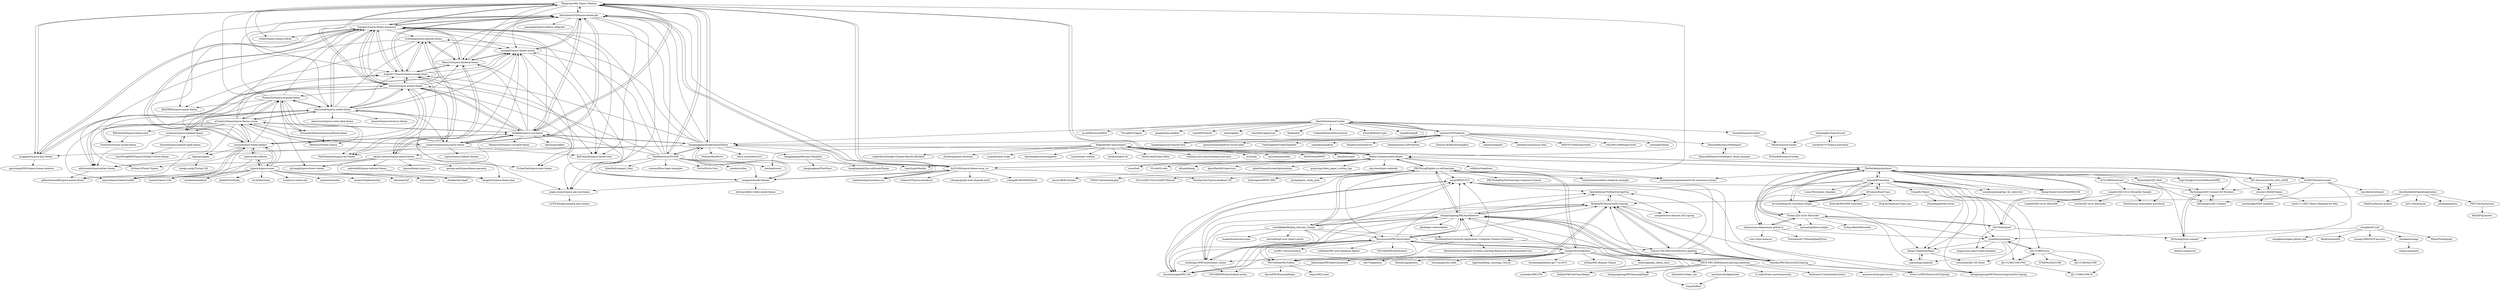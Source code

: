 digraph G {
"Theigrams/My-Typora-Themes" -> "wilde3/typora-theme-redrail"
"Theigrams/My-Typora-Themes" -> "kevinzhao2233/typora-theme-pie"
"Theigrams/My-Typora-Themes" -> "muggledy/typora-dyzj-theme"
"Theigrams/My-Typora-Themes" -> "hliu202/typora-purple-theme"
"Theigrams/My-Typora-Themes" -> "Soanguy/typora-theme-autumnus"
"Theigrams/My-Typora-Themes" -> "blinkfox/typora-vue-theme"
"Theigrams/My-Typora-Themes" -> "noatpad/typora-theme-ursine"
"Theigrams/My-Typora-Themes" -> "liangjingkanji/DrakeTyporaTheme"
"Theigrams/My-Typora-Themes" -> "Keldos-Li/typora-latex-theme"
"Theigrams/My-Typora-Themes" -> "evgo2017/typora-theme-orange-heart"
"Theigrams/My-Typora-Themes" -> "du33169/typora-theme-essay_cn"
"Theigrams/My-Typora-Themes" -> "MadMaxChow/VLOOK"
"Theigrams/My-Typora-Themes" -> "elitistsnob/typora-cobalt-theme"
"Theigrams/My-Typora-Themes" -> "MondayCha/Typora-Academic-Zh"
"Theigrams/My-Typora-Themes" -> "HanryYu/typora-blubook-theme"
"QPromise/EasyTrans" -> "axipo/pdfTranslator"
"QPromise/EasyTrans" -> "do-something-for-fun/thesis-helper"
"QPromise/EasyTrans" -> "RodrickOMG/PDF-translator"
"QPromise/EasyTrans" -> "Ding-Kyoma/EasyTrans-mac"
"PKUNoRun/PKUNoRun" -> "fieryd/PKURunningHelper"
"PKUNoRun/PKUNoRun" -> "Mzhhh/PKUElective2021Spring"
"PKUNoRun/PKUNoRun" -> "tegusi/PKULayer"
"xmcp/HEED-GUI" -> "SpiritedAwayCN/ElectiveCaptCha"
"xmcp/HEED-GUI" -> "zhongxinghong/PKUElectiveCaptcha2021Spring"
"xmcp/HEED-GUI" -> "Totoro-Li/PKUElective2022Spring"
"xmcp/HEED-GUI" -> "zhuozhiyongde/PKU-Art"
"zhongxinghong/PKUAutoElective" -> "Mzhhh/PKUElective2021Spring"
"zhongxinghong/PKUAutoElective" -> "Somoku/PKUElective2022Spring"
"zhongxinghong/PKUAutoElective" -> "Chiyun-CHU/PKUAutoElective_updated"
"zhongxinghong/PKUAutoElective" -> "Bruuuuuuce/PKUAutoSubmit"
"zhongxinghong/PKUAutoElective" -> "PKUNoRun/PKUNoRun"
"zhongxinghong/PKUAutoElective" -> "xmcp/HEED-GUI"
"zhongxinghong/PKUAutoElective" -> "ZhenbangYou/University-Application--Computer-Science-Graduates-"
"zhongxinghong/PKUAutoElective" -> "EECS-PKU-XSB/Shared-learning-materials"
"zhongxinghong/PKUAutoElective" -> "PKUFlyingPig/pku-cs-self-learning"
"zhongxinghong/PKUAutoElective" -> "xiazhongyv/PKUAutoSubmit_online"
"zhongxinghong/PKUAutoElective" -> "startkkkkkk/Beijing_Daxuexi_Simple"
"zhongxinghong/PKUAutoElective" -> "zhuozhiyongde/PKU-Art"
"zhongxinghong/PKUAutoElective" -> "SpiritedAwayCN/ElectiveCaptCha"
"zhongxinghong/PKUAutoElective" -> "Zakelly/PKUGetClassHelper"
"zhongxinghong/PKUAutoElective" -> "pkuhelper-web/webhole"
"Keldos-Li/typora-latex-theme" -> "liangjingkanji/DrakeTyporaTheme"
"Keldos-Li/typora-latex-theme" -> "du33169/typora-theme-essay_cn"
"Keldos-Li/typora-latex-theme" -> "PKUFlyingPig/pku-cs-self-learning"
"Keldos-Li/typora-latex-theme" -> "guanyingc/latex_paper_writing_tips" ["e"=1]
"Keldos-Li/typora-latex-theme" -> "xinychen/latex-cookbook" ["e"=1]
"Keldos-Li/typora-latex-theme" -> "Theigrams/My-Typora-Themes"
"Keldos-Li/typora-latex-theme" -> "lxgw/LxgwWenKai" ["e"=1]
"Keldos-Li/typora-latex-theme" -> "conanhujinming/comments-for-awesome-courses" ["e"=1]
"Keldos-Li/typora-latex-theme" -> "TheNetAdmin/zjuthesis"
"Keldos-Li/typora-latex-theme" -> "ccfddl/ccf-deadlines" ["e"=1]
"Keldos-Li/typora-latex-theme" -> "sivan/heti" ["e"=1]
"Keldos-Li/typora-latex-theme" -> "OI-wiki/OI-wiki" ["e"=1]
"Keldos-Li/typora-latex-theme" -> "kifuan/helang" ["e"=1]
"Keldos-Li/typora-latex-theme" -> "kgco/RateMySupervisor" ["e"=1]
"Keldos-Li/typora-latex-theme" -> "zijie0/HumanSystemOptimization" ["e"=1]
"axipo/pdfTranslator" -> "do-something-for-fun/thesis-helper"
"axipo/pdfTranslator" -> "TheNetAdmin/zjuthesis"
"axipo/pdfTranslator" -> "QPromise/EasyTrans"
"axipo/pdfTranslator" -> "muhualing/thesis-helper"
"axipo/pdfTranslator" -> "Zhequ-Chalaoshi/Pages"
"axipo/pdfTranslator" -> "Tishacy/ZJU-nCov-Hitcarder"
"axipo/pdfTranslator" -> "shameonzju/shameonzju.github.io"
"axipo/pdfTranslator" -> "ZJU-CC98/Forum"
"axipo/pdfTranslator" -> "zjumelon/zjumelon"
"axipo/pdfTranslator" -> "toooooodo/ZJU-SE-Notes" ["e"=1]
"axipo/pdfTranslator" -> "Lucas-Wye/Latex_template"
"axipo/pdfTranslator" -> "Citing/Xi-Theory"
"axipo/pdfTranslator" -> "conanhujinming/tips_for_interview" ["e"=1]
"axipo/pdfTranslator" -> "Zhang-Each/CourseNoteOfZJUSE" ["e"=1]
"axipo/pdfTranslator" -> "QSCTech/zjunet"
"do-something-for-fun/thesis-helper" -> "axipo/pdfTranslator"
"do-something-for-fun/thesis-helper" -> "Zhequ-Chalaoshi/Pages"
"do-something-for-fun/thesis-helper" -> "QPromise/EasyTrans"
"do-something-for-fun/thesis-helper" -> "TheNetAdmin/zjuthesis"
"do-something-for-fun/thesis-helper" -> "Tishacy/ZJU-nCov-Hitcarder"
"MadMaxChow/VLOOK" -> "Soanguy/typora-theme-autumnus"
"MadMaxChow/VLOOK" -> "liangjingkanji/DrakeTyporaTheme"
"MadMaxChow/VLOOK" -> "Theigrams/My-Typora-Themes"
"MadMaxChow/VLOOK" -> "icanleric/other"
"MadMaxChow/VLOOK" -> "blinkfox/typora-vue-theme"
"MadMaxChow/VLOOK" -> "noatpad/typora-theme-ursine"
"MadMaxChow/VLOOK" -> "du33169/typora-theme-essay_cn"
"MadMaxChow/VLOOK" -> "kevinzhao2233/typora-theme-pie"
"MadMaxChow/VLOOK" -> "jinghu-moon/typora-see-yue-theme"
"MadMaxChow/VLOOK" -> "imageslr/mweb-themes"
"MadMaxChow/VLOOK" -> "hliu202/typora-purple-theme"
"MadMaxChow/VLOOK" -> "EdenHell/compact_html"
"MadMaxChow/VLOOK" -> "cumany/Blue-topaz-examples" ["e"=1]
"MadMaxChow/VLOOK" -> "PicGo/PicGo-Core" ["e"=1]
"MadMaxChow/VLOOK" -> "haishanh/yacd" ["e"=1]
"Chiyun-CHU/PKUAutoElective_updated" -> "Mzhhh/PKUElective2021Spring"
"Chiyun-CHU/PKUAutoElective_updated" -> "SpiritedAwayCN/ElectiveCaptCha"
"Chiyun-CHU/PKUAutoElective_updated" -> "xmcp/HEED-GUI"
"Chiyun-CHU/PKUAutoElective_updated" -> "Somoku/PKUElective2022Spring"
"PKUFlyingPig/pku-cs-self-learning" -> "zhongxinghong/PKUAutoElective"
"PKUFlyingPig/pku-cs-self-learning" -> "conanhujinming/comments-for-awesome-courses" ["e"=1]
"PKUFlyingPig/pku-cs-self-learning" -> "PKUFlyingPig/Self-learning-Computer-Science" ["e"=1]
"PKUFlyingPig/pku-cs-self-learning" -> "Keldos-Li/typora-latex-theme"
"PKUFlyingPig/pku-cs-self-learning" -> "CasperVector/pkuthss"
"PKUFlyingPig/pku-cs-self-learning" -> "richardchien/modern-cmake-by-example" ["e"=1]
"PKUFlyingPig/pku-cs-self-learning" -> "startkkkkkk/Beijing_Daxuexi_Simple"
"PKUFlyingPig/pku-cs-self-learning" -> "microsoft/AI-System" ["e"=1]
"PKUFlyingPig/pku-cs-self-learning" -> "CDDSCLab/training-plan" ["e"=1]
"PKUFlyingPig/pku-cs-self-learning" -> "SurviveSJTU/SurviveSJTUManual" ["e"=1]
"PKUFlyingPig/pku-cs-self-learning" -> "huihongxiao/MIT6.S081" ["e"=1]
"PKUFlyingPig/pku-cs-self-learning" -> "Bruuuuuuce/PKUAutoSubmit"
"PKUFlyingPig/pku-cs-self-learning" -> "spring2go/cs_study_plan" ["e"=1]
"PKUFlyingPig/pku-cs-self-learning" -> "xmcp/HEED-GUI"
"PKUFlyingPig/pku-cs-self-learning" -> "zhuozhiyongde/PKU-Art"
"xiazhongyv/PKUAutoSubmit_online" -> "Bruuuuuuce/PKUAutoSubmit"
"xiazhongyv/PKUAutoSubmit_online" -> "xmcp/HEED-GUI"
"xiazhongyv/PKUAutoSubmit_online" -> "Mzhhh/PKUElective2021Spring"
"xiazhongyv/PKUAutoSubmit_online" -> "zhuozhiyongde/PKU-Art"
"xiazhongyv/PKUAutoSubmit_online" -> "YOUSIKI/PKUAutoSubmit-action"
"etigerstudio/typora-misty-theme" -> "aCluelessDanny/typora-theme-ursine"
"etigerstudio/typora-misty-theme" -> "noatpad/typora-theme-ursine"
"etigerstudio/typora-misty-theme" -> "MarMomento/typora-mo-theme"
"etigerstudio/typora-misty-theme" -> "BillChen2k/typora-theme-next"
"etigerstudio/typora-misty-theme" -> "blinkfox/typora-vue-theme"
"etigerstudio/typora-misty-theme" -> "elitistsnob/typora-gitlab-theme"
"etigerstudio/typora-misty-theme" -> "kevinzhao2233/typora-theme-pie"
"etigerstudio/typora-misty-theme" -> "typora/typora-default-themes"
"typora/typora-theme-toolkit" -> "typora/typora-theme-gallery"
"muggledy/typora-dyzj-theme" -> "Soanguy/typora-theme-autumnus"
"muggledy/typora-dyzj-theme" -> "Theigrams/My-Typora-Themes"
"muggledy/typora-dyzj-theme" -> "hliu202/typora-purple-theme"
"muggledy/typora-dyzj-theme" -> "garyzhang2002/typora-theme-rainbow"
"TheNetAdmin/zjuthesis" -> "QSCTech/zjunet"
"TheNetAdmin/zjuthesis" -> "Tishacy/ZJU-nCov-Hitcarder"
"TheNetAdmin/zjuthesis" -> "conanhujinming/tips_for_interview" ["e"=1]
"TheNetAdmin/zjuthesis" -> "axipo/pdfTranslator"
"TheNetAdmin/zjuthesis" -> "Zhang-Each/CourseNoteOfZJUSE" ["e"=1]
"TheNetAdmin/zjuthesis" -> "do-something-for-fun/thesis-helper"
"TheNetAdmin/zjuthesis" -> "Mythologyli/ZJU-Rule"
"TheNetAdmin/zjuthesis" -> "Keldos-Li/typora-latex-theme"
"TheNetAdmin/zjuthesis" -> "YingChengJun/CourseMaterialOfSE" ["e"=1]
"TheNetAdmin/zjuthesis" -> "ZJU-Awesome/write_with_LaTeX"
"TheNetAdmin/zjuthesis" -> "GCS-ZHN/AutoCard"
"TheNetAdmin/zjuthesis" -> "conanhujinming/comments-for-awesome-courses" ["e"=1]
"TheNetAdmin/zjuthesis" -> "shuwei1204/ZJUthesis"
"TheNetAdmin/zjuthesis" -> "Mythologyli/ZJU-Connect-for-Windows"
"TheNetAdmin/zjuthesis" -> "shameonzju/shameonzju.github.io"
"Hagb/docker-easyconnect" -> "lyc8503/EasierConnect"
"Hagb/docker-easyconnect" -> "cobaltdisco/Google-Chinese-Results-Blocklist" ["e"=1]
"Hagb/docker-easyconnect" -> "dushixiang/next-terminal" ["e"=1]
"Hagb/docker-easyconnect" -> "zzzgydi/clash-verge" ["e"=1]
"Hagb/docker-easyconnect" -> "kimmknight/remoteapptool" ["e"=1]
"Hagb/docker-easyconnect" -> "huan/docker-wechat" ["e"=1]
"Hagb/docker-easyconnect" -> "Keldos-Li/typora-latex-theme"
"Hagb/docker-easyconnect" -> "ihciah/shadow-tls" ["e"=1]
"Hagb/docker-easyconnect" -> "MetaCubeX/Clash.Meta" ["e"=1]
"Hagb/docker-easyconnect" -> "haishanh/yacd" ["e"=1]
"Hagb/docker-easyconnect" -> "Icalingua-plus-plus/Icalingua-plus-plus" ["e"=1]
"Hagb/docker-easyconnect" -> "zu1k/nali" ["e"=1]
"Hagb/docker-easyconnect" -> "easychen/pushdeer" ["e"=1]
"Hagb/docker-easyconnect" -> "NewFuture/DDNS" ["e"=1]
"Hagb/docker-easyconnect" -> "shmilee/scripts"
"liangjingkanji/DrakeTyporaTheme" -> "Keldos-Li/typora-latex-theme"
"liangjingkanji/DrakeTyporaTheme" -> "blinkfox/typora-vue-theme"
"liangjingkanji/DrakeTyporaTheme" -> "Theigrams/My-Typora-Themes"
"liangjingkanji/DrakeTyporaTheme" -> "liangjingkanji/Resume-Template"
"liangjingkanji/DrakeTyporaTheme" -> "kevinzhao2233/typora-theme-pie"
"liangjingkanji/DrakeTyporaTheme" -> "Soanguy/typora-theme-autumnus"
"liangjingkanji/DrakeTyporaTheme" -> "muggledy/typora-dyzj-theme"
"liangjingkanji/DrakeTyporaTheme" -> "MadMaxChow/VLOOK"
"liangjingkanji/DrakeTyporaTheme" -> "adrian-fuertes/typora-notion-theme"
"liangjingkanji/DrakeTyporaTheme" -> "imageslr/mweb-themes"
"liangjingkanji/DrakeTyporaTheme" -> "Molunerfinn/PicGo" ["e"=1]
"liangjingkanji/DrakeTyporaTheme" -> "lxgw/LxgwWenKai" ["e"=1]
"liangjingkanji/DrakeTyporaTheme" -> "h16nning/typora-gitbook-theme"
"liangjingkanji/DrakeTyporaTheme" -> "Tatsu-syo/noMeiryoUI" ["e"=1]
"liangjingkanji/DrakeTyporaTheme" -> "evgo2017/typora-theme-orange-heart"
"startkkkkkk/Beijing_Daxuexi_Simple" -> "zhongxinghong/PKUAutoElective"
"startkkkkkk/Beijing_Daxuexi_Simple" -> "xiazhongyv/PKUAutoSubmit_online"
"startkkkkkk/Beijing_Daxuexi_Simple" -> "Bruuuuuuce/PKUAutoSubmit"
"startkkkkkk/Beijing_Daxuexi_Simple" -> "zhuozhiyongde/PKU-Art"
"startkkkkkk/Beijing_Daxuexi_Simple" -> "buaahub/awesome-buaa" ["e"=1]
"startkkkkkk/Beijing_Daxuexi_Simple" -> "PKUFlyingPig/pku-cs-self-learning"
"startkkkkkk/Beijing_Daxuexi_Simple" -> "xmcp/HEED-GUI"
"startkkkkkk/Beijing_Daxuexi_Simple" -> "imtsuki/bupt-ncov-report-action" ["e"=1]
"startkkkkkk/Beijing_Daxuexi_Simple" -> "ZhenbangYou/University-Application--Computer-Science-Graduates-"
"startkkkkkk/Beijing_Daxuexi_Simple" -> "PKUNoRun/PKUNoRun"
"fossabot/typoraCracker" -> "Heriec/typoraCracker"
"zjumelon/zjumelon" -> "ZJU-CC98/CC98-PWA"
"zjumelon/zjumelon" -> "megrxu/zju-report-latex-template"
"zjumelon/zjumelon" -> "ssaichixbg/chalaoshi"
"zjumelon/zjumelon" -> "ZJU-CC98/Forum"
"zjumelon/zjumelon" -> "Zhequ-Chalaoshi/Pages"
"taozhiyu/TyProAction" -> "SnapdragonLee/TyporaCrack"
"taozhiyu/TyProAction" -> "Mas0nShi/typoraCracker"
"taozhiyu/TyProAction" -> "Nasller/LicenseServer" ["e"=1]
"taozhiyu/TyProAction" -> "DiamondHunters/NodeInject"
"taozhiyu/TyProAction" -> "hehahe/typora-TyProAction"
"taozhiyu/TyProAction" -> "Chaoses-Ib/IbEverythingExt" ["e"=1]
"taozhiyu/TyProAction" -> "zufuliu/notepad2" ["e"=1]
"taozhiyu/TyProAction" -> "chenhb23/lanzouyun-disk" ["e"=1]
"taozhiyu/TyProAction" -> "MAT-OUT/tellyouhowdoit" ["e"=1]
"taozhiyu/TyProAction" -> "why20021008/hand-write" ["e"=1]
"taozhiyu/TyProAction" -> "shatyuka/Zhiliao" ["e"=1]
"taozhiyu/TyProAction" -> "spencerwooo/onedrive-vercel-index" ["e"=1]
"taozhiyu/TyProAction" -> "VideoTogether/VideoTogether" ["e"=1]
"taozhiyu/TyProAction" -> "sainnhe/caj2pdf-qt" ["e"=1]
"taozhiyu/TyProAction" -> "liangjingkanji/DrakeTyporaTheme"
"aCluelessDanny/typora-theme-ursine" -> "etigerstudio/typora-misty-theme"
"aCluelessDanny/typora-theme-ursine" -> "blinkfox/typora-vue-theme"
"aCluelessDanny/typora-theme-ursine" -> "elitistsnob/typora-cobalt-theme"
"aCluelessDanny/typora-theme-ursine" -> "FishionYu/typora-blubook-theme"
"aCluelessDanny/typora-theme-ursine" -> "typora/typora-theme-gallery"
"aCluelessDanny/typora-theme-ursine" -> "sweatran/typora-onedark-theme"
"aCluelessDanny/typora-theme-ursine" -> "FishionYu/typora-inside-theme"
"aCluelessDanny/typora-theme-ursine" -> "elitistsnob/typora-gitlab-theme"
"aCluelessDanny/typora-theme-ursine" -> "BillChen2K/typora-theme-next"
"aCluelessDanny/typora-theme-ursine" -> "Soanguy/typora-theme-autumnus"
"aCluelessDanny/typora-theme-ursine" -> "16soundsofsilence/typora-gitbook-theme"
"aCluelessDanny/typora-theme-ursine" -> "HereIsLz/Fluent-Typora"
"aCluelessDanny/typora-theme-ursine" -> "IagoLast/paper"
"aCluelessDanny/typora-theme-ursine" -> "evgo2017/typora-theme-orange-heart"
"aCluelessDanny/typora-theme-ursine" -> "typora/typora-theme-toolkit"
"blinkfox/typora-vue-theme" -> "kevinzhao2233/typora-theme-pie"
"blinkfox/typora-vue-theme" -> "aCluelessDanny/typora-theme-ursine"
"blinkfox/typora-vue-theme" -> "noatpad/typora-theme-ursine"
"blinkfox/typora-vue-theme" -> "Theigrams/My-Typora-Themes"
"blinkfox/typora-vue-theme" -> "liangjingkanji/DrakeTyporaTheme"
"blinkfox/typora-vue-theme" -> "etigerstudio/typora-misty-theme"
"blinkfox/typora-vue-theme" -> "typora/typora-theme-gallery"
"blinkfox/typora-vue-theme" -> "evgo2017/typora-theme-orange-heart"
"blinkfox/typora-vue-theme" -> "hliu202/typora-purple-theme"
"blinkfox/typora-vue-theme" -> "Soanguy/typora-theme-autumnus"
"blinkfox/typora-vue-theme" -> "HanryYu/typora-blubook-theme"
"blinkfox/typora-vue-theme" -> "MamoruDS/typora-vue-dark-theme"
"blinkfox/typora-vue-theme" -> "elitistsnob/typora-cobalt-theme"
"blinkfox/typora-vue-theme" -> "imageslr/mweb-themes"
"blinkfox/typora-vue-theme" -> "leaf-hsiao/catfish"
"kinoute/typora-github-night-theme" -> "sweatran/typora-onedark-theme"
"kinoute/typora-github-night-theme" -> "LeonWong0609/Typora-D42ker-Github-theme"
"SnapdragonLee/TyporaCrack" -> "Mas0nShi/typoraCracker"
"SnapdragonLee/TyporaCrack" -> "taozhiyu/TyProAction"
"Tishacy/ZJU-nCov-Hitcarder" -> "Tishacy/BatchHitcarder"
"Tishacy/ZJU-nCov-Hitcarder" -> "TheNetAdmin/zjuthesis"
"Tishacy/ZJU-nCov-Hitcarder" -> "shameonzju/shameonzju.github.io"
"Tishacy/ZJU-nCov-Hitcarder" -> "muhualing/thesis-helper"
"Tishacy/ZJU-nCov-Hitcarder" -> "zjumelon/zjumelon"
"Tishacy/ZJU-nCov-Hitcarder" -> "QSCTech/zjunet"
"Tishacy/ZJU-nCov-Hitcarder" -> "ssaichixbg/chalaoshi"
"lyc8503/EasierConnect" -> "Hagb/docker-easyconnect"
"lyc8503/EasierConnect" -> "Mythologyli/zju-connect"
"lyc8503/EasierConnect" -> "Mythologyli/ZJU-Connect"
"lyc8503/EasierConnect" -> "Mythologyli/ZJU-Connect-for-Windows"
"lyc8503/EasierConnect" -> "beordle/termtunnel" ["e"=1]
"xelmirage/pku_thesis_docx" -> "rushsaker/PKULTD"
"h16nning/typora-gitbook-theme" -> "adrian-fuertes/typora-notion-theme"
"h16nning/typora-gitbook-theme" -> "li3zhen1/Fluent-Typora"
"h16nning/typora-gitbook-theme" -> "HanryYu/typora-blubook-theme"
"h16nning/typora-gitbook-theme" -> "noatpad/typora-theme-ursine"
"h16nning/typora-gitbook-theme" -> "evgo2017/typora-theme-orange-heart"
"h16nning/typora-gitbook-theme" -> "BEATREE/typora-maize-theme"
"typora/typora-issues" -> "typora/wiki-website"
"typora/typora-issues" -> "typora/typora-theme-gallery"
"typora/typora-issues" -> "typora/typora-theme-toolkit"
"typora/typora-issues" -> "aCluelessDanny/typora-theme-ursine"
"typora/typora-issues" -> "typora/Typora-i18n"
"typora/typora-issues" -> "brrd/Abricotine" ["e"=1]
"typora/typora-issues" -> "ivarptr/yu-writer.site" ["e"=1]
"typora/typora-issues" -> "gsantner/markor" ["e"=1]
"typora/typora-issues" -> "wereturtle/ghostwriter" ["e"=1]
"typora/typora-issues" -> "blinkfox/typora-vue-theme"
"typora/typora-issues" -> "rime/squirrel" ["e"=1]
"typora/typora-issues" -> "zotero/zotero" ["e"=1]
"typora/typora-issues" -> "rhiokim/haroopad" ["e"=1]
"typora/typora-issues" -> "marktext/marktext" ["e"=1]
"typora/typora-issues" -> "pbek/QOwnNotes" ["e"=1]
"BillChen2K/typora-theme-next" -> "FishionYu/typora-inside-theme"
"du33169/typora-theme-essay_cn" -> "yfzhao20/Typora-markdown"
"du33169/typora-theme-essay_cn" -> "Keldos-Li/typora-latex-theme"
"du33169/typora-theme-essay_cn" -> "imageslr/mweb-themes"
"du33169/typora-theme-essay_cn" -> "Lihaogx/graph-note-of-greek-myth" ["e"=1]
"du33169/typora-theme-essay_cn" -> "MondayCha/Typora-Academic-Zh"
"du33169/typora-theme-essay_cn" -> "Theigrams/My-Typora-Themes"
"du33169/typora-theme-essay_cn" -> "yihong0618/GitHubPoster" ["e"=1]
"du33169/typora-theme-essay_cn" -> "kevinzhao2233/typora-theme-pie"
"du33169/typora-theme-essay_cn" -> "sheilaCat/typora-theme-css"
"PKUCSS/NachosLab" -> "BACKPGJ/nachos"
"daviddwlee84/OperatingSystem" -> "MakiSzz/Nachos-project"
"daviddwlee84/OperatingSystem" -> "PKUCSS/NachosLab"
"daviddwlee84/OperatingSystem" -> "hyl11/NachosLab"
"daviddwlee84/OperatingSystem" -> "joeshang/nachos"
"daviddwlee84/OperatingSystem" -> "Mzhhh/PKUElective2021Spring"
"Soanguy/typora-theme-autumnus" -> "kevinzhao2233/typora-theme-pie"
"Soanguy/typora-theme-autumnus" -> "HanryYu/typora-blubook-theme"
"Soanguy/typora-theme-autumnus" -> "muggledy/typora-dyzj-theme"
"Soanguy/typora-theme-autumnus" -> "evgo2017/typora-theme-orange-heart"
"Soanguy/typora-theme-autumnus" -> "hliu202/typora-purple-theme"
"Soanguy/typora-theme-autumnus" -> "noatpad/typora-theme-ursine"
"Soanguy/typora-theme-autumnus" -> "jinghu-moon/typora-see-yue-theme"
"Soanguy/typora-theme-autumnus" -> "Theigrams/My-Typora-Themes"
"Soanguy/typora-theme-autumnus" -> "h16nning/typora-gitbook-theme"
"Soanguy/typora-theme-autumnus" -> "elitistsnob/typora-cobalt-theme"
"Soanguy/typora-theme-autumnus" -> "typora/typora-theme-gallery"
"Soanguy/typora-theme-autumnus" -> "adrian-fuertes/typora-notion-theme"
"Soanguy/typora-theme-autumnus" -> "BEATREE/typora-maize-theme"
"Soanguy/typora-theme-autumnus" -> "BillChen2k/typora-theme-next"
"Soanguy/typora-theme-autumnus" -> "wilde3/typora-theme-redrail"
"noatpad/typora-theme-ursine" -> "Y1chenYao/typora-mint-theme"
"noatpad/typora-theme-ursine" -> "HanryYu/typora-blubook-theme"
"noatpad/typora-theme-ursine" -> "BillChen2k/typora-theme-next"
"noatpad/typora-theme-ursine" -> "imageslr/typora-theme-bear"
"noatpad/typora-theme-ursine" -> "kevinzhao2233/typora-theme-pie"
"Mas0nShi/typoraCracker" -> "SnapdragonLee/TyporaCrack"
"Mas0nShi/typoraCracker" -> "taozhiyu/TyProAction"
"Mas0nShi/typoraCracker" -> "ja-netfilter/ja-netfilter" ["e"=1]
"Mas0nShi/typoraCracker" -> "Keldos-Li/typora-latex-theme"
"Mas0nShi/typoraCracker" -> "liangjingkanji/DrakeTyporaTheme"
"Mas0nShi/typoraCracker" -> "fossabot/typoraCracker"
"Mas0nShi/typoraCracker" -> "Twi1ight/CSAgent" ["e"=1]
"Mas0nShi/typoraCracker" -> "pengzhile/ja-netfilter" ["e"=1]
"Mas0nShi/typoraCracker" -> "Leon406/ToolsFx" ["e"=1]
"Mas0nShi/typoraCracker" -> "xiecat/goblin" ["e"=1]
"Mas0nShi/typoraCracker" -> "whwlsfb/Log4j2Scan" ["e"=1]
"Mas0nShi/typoraCracker" -> "Xhofe/alist" ["e"=1]
"Mas0nShi/typoraCracker" -> "UnblockNeteaseMusic/server" ["e"=1]
"Mas0nShi/typoraCracker" -> "whwlsfb/BurpCrypto" ["e"=1]
"Mas0nShi/typoraCracker" -> "caj2pdf/caj2pdf" ["e"=1]
"Heriec/typoraCracker" -> "WittonBell/typoraCracker"
"markyin0707/typora-activation" -> "shuhongfan/TyporaCrack"
"shuhongfan/TyporaCrack" -> "Heriec/typoraCracker"
"shuhongfan/TyporaCrack" -> "markyin0707/typora-activation"
"shameonzju/shameonzju.github.io" -> "zjumelon/zjumelon"
"shameonzju/shameonzju.github.io" -> "Tishacy/ZJU-nCov-Hitcarder"
"shameonzju/shameonzju.github.io" -> "Freshman427/DinningHallZJUers"
"shameonzju/shameonzju.github.io" -> "conv1d/zju-memory"
"hliu202/typora-purple-theme" -> "Soanguy/typora-theme-autumnus"
"hliu202/typora-purple-theme" -> "noatpad/typora-theme-ursine"
"hliu202/typora-purple-theme" -> "evgo2017/typora-theme-orange-heart"
"hliu202/typora-purple-theme" -> "Theigrams/My-Typora-Themes"
"hliu202/typora-purple-theme" -> "muggledy/typora-dyzj-theme"
"hliu202/typora-purple-theme" -> "kevinzhao2233/typora-theme-pie"
"hliu202/typora-purple-theme" -> "elitistsnob/typora-cobalt-theme"
"hliu202/typora-purple-theme" -> "blinkfox/typora-vue-theme"
"hliu202/typora-purple-theme" -> "FishionYu/typora-inside-theme"
"hliu202/typora-purple-theme" -> "MarMomento/typora-mo-theme"
"hliu202/typora-purple-theme" -> "Y1chenYao/typora-mint-theme"
"hliu202/typora-purple-theme" -> "etigerstudio/typora-misty-theme"
"hliu202/typora-purple-theme" -> "jinghu-moon/typora-see-yue-theme"
"hliu202/typora-purple-theme" -> "FishionYu/typora-blubook-theme"
"andredelft/typora-tailwind-theme" -> "imageslr/typora-theme-bear"
"QSCTech/zjunet" -> "TheNetAdmin/zjuthesis"
"QSCTech/zjunet" -> "Mythologyli/zju-connect"
"QSCTech/zjunet" -> "Tishacy/ZJU-nCov-Hitcarder"
"QSCTech/zjunet" -> "megrxu/zju-report-latex-template"
"GCS-ZHN/AutoCard" -> "Dimlitter/zju-dailyhealth-autocheck"
"GCS-ZHN/AutoCard" -> "Mythologyli/ZJU-Connect"
"GCS-ZHN/AutoCard" -> "Long0x0/ZJU-nCov-Hitcarder-Sample"
"GCS-ZHN/AutoCard" -> "Mythologyli/ZJU-Connect-for-Windows"
"DiamondHunters/NodeInject_Hook_example" -> "DiamondHunters/NodeInject"
"FishionYu/typora-blubook-theme" -> "16soundsofsilence/typora-gitbook-theme"
"FishionYu/typora-blubook-theme" -> "elitistsnob/typora-cobalt-theme"
"FishionYu/typora-blubook-theme" -> "kevinzhao2233/typora-theme-pie"
"FishionYu/typora-blubook-theme" -> "aCluelessDanny/typora-theme-ursine"
"FishionYu/typora-blubook-theme" -> "sweatran/typora-onedark-theme"
"FishionYu/typora-blubook-theme" -> "Soanguy/typora-theme-autumnus"
"FishionYu/typora-blubook-theme" -> "MarMomento/typora-mo-theme"
"FishionYu/typora-blubook-theme" -> "HereIsLz/Fluent-Typora"
"FishionYu/typora-blubook-theme" -> "BEATREE/typora-maize-theme"
"FishionYu/typora-blubook-theme" -> "sylviaxgj/typora-forest-theme"
"FishionYu/typora-blubook-theme" -> "elitistsnob/typora-gitlab-theme"
"Mythologyli/zju-connect" -> "Mythologyli/ZJU-Connect-for-Windows"
"Mythologyli/zju-connect" -> "determ1ne/grsical"
"typora/wiki-website" -> "typora/typora-theme-gallery"
"typora/wiki-website" -> "typora/typora-issues"
"typora/wiki-website" -> "typora/Typora-i18n"
"wengkai/ACLLib" -> "misakamm/xege"
"wengkai/ACLLib" -> "MisterFishing/cpp"
"wengkai/ACLLib" -> "wengkai/wengkai.github.com"
"wengkai/ACLLib" -> "HackLinux/acllib"
"wengkai/ACLLib" -> "huangz1990/SICP-answers" ["e"=1]
"wengkai/ACLLib" -> "zjumelon/zjumelon"
"Mythologyli/ZJU-Connect-for-Windows" -> "Mythologyli/ZJU-Connect"
"Mythologyli/ZJU-Connect-for-Windows" -> "Mythologyli/zju-connect"
"liangjingkanji/Resume-Template" -> "liangjingkanji/DarculaXcodeTheme"
"liangjingkanji/Resume-Template" -> "liangjingkanji/PlexMono"
"Zhequ-Chalaoshi/Pages" -> "ssaichixbg/chalaoshi"
"Zhequ-Chalaoshi/Pages" -> "toooooodo/ZJU-SE-Notes" ["e"=1]
"elitistsnob/typora-cobalt-theme" -> "sweatran/typora-onedark-theme"
"elitistsnob/typora-cobalt-theme" -> "elitistsnob/typora-gitlab-theme"
"elitistsnob/typora-cobalt-theme" -> "FishionYu/typora-blubook-theme"
"elitistsnob/typora-cobalt-theme" -> "Soanguy/typora-theme-autumnus"
"elitistsnob/typora-cobalt-theme" -> "noatpad/typora-theme-ursine"
"elitistsnob/typora-cobalt-theme" -> "evgo2017/typora-theme-orange-heart"
"elitistsnob/typora-cobalt-theme" -> "aCluelessDanny/typora-theme-ursine"
"elitistsnob/typora-cobalt-theme" -> "adesurirey/typora-notes-dark-theme"
"elitistsnob/typora-cobalt-theme" -> "etigerstudio/typora-misty-theme"
"elitistsnob/typora-cobalt-theme" -> "kevinzhao2233/typora-theme-pie"
"elitistsnob/typora-cobalt-theme" -> "HanryYu/typora-blubook-theme"
"elitistsnob/typora-cobalt-theme" -> "kinoute/typora-hivacruz-theme"
"elitistsnob/typora-cobalt-theme" -> "hliu202/typora-purple-theme"
"elitistsnob/typora-cobalt-theme" -> "MarMomento/typora-mo-theme"
"elitistsnob/typora-cobalt-theme" -> "h16nning/typora-gitbook-theme"
"HanryYu/typora-blubook-theme" -> "noatpad/typora-theme-ursine"
"HanryYu/typora-blubook-theme" -> "Soanguy/typora-theme-autumnus"
"HanryYu/typora-blubook-theme" -> "h16nning/typora-gitbook-theme"
"HanryYu/typora-blubook-theme" -> "evgo2017/typora-theme-orange-heart"
"HanryYu/typora-blubook-theme" -> "BillChen2k/typora-theme-next"
"HanryYu/typora-blubook-theme" -> "kevinzhao2233/typora-theme-pie"
"HanryYu/typora-blubook-theme" -> "adrian-fuertes/typora-notion-theme"
"evgo2017/typora-theme-orange-heart" -> "kevinzhao2233/typora-theme-pie"
"evgo2017/typora-theme-orange-heart" -> "HanryYu/typora-blubook-theme"
"evgo2017/typora-theme-orange-heart" -> "h16nning/typora-gitbook-theme"
"evgo2017/typora-theme-orange-heart" -> "Soanguy/typora-theme-autumnus"
"evgo2017/typora-theme-orange-heart" -> "hliu202/typora-purple-theme"
"evgo2017/typora-theme-orange-heart" -> "noatpad/typora-theme-ursine"
"jinghu-moon/typora-see-yue-theme" -> "LSTM-Kirigaya/typora-haru-theme"
"DiamondHunters/NodeInject" -> "DiamondHunters/NodeInject_Hook_example"
"16soundsofsilence/typora-gitbook-theme" -> "FishionYu/typora-blubook-theme"
"16soundsofsilence/typora-gitbook-theme" -> "HereIsLz/Fluent-Typora"
"IagoLast/paper" -> "wangjs-jacky/Turing-CSS"
"IagoLast/paper" -> "elitistsnob/typora-gitlab-theme"
"typora/typora-theme-gallery" -> "typora/wiki-website"
"typora/typora-theme-gallery" -> "typora/typora-theme-toolkit"
"typora/typora-theme-gallery" -> "blinkfox/typora-vue-theme"
"typora/typora-theme-gallery" -> "Soanguy/typora-theme-autumnus"
"typora/typora-theme-gallery" -> "aCluelessDanny/typora-theme-ursine"
"typora/typora-theme-gallery" -> "typora/Typora-i18n"
"typora/typora-theme-gallery" -> "IagoLast/paper"
"typora/typora-theme-gallery" -> "typora/typora-issues"
"typora/typora-theme-gallery" -> "FishionYu/typora-blubook-theme"
"typora/typora-theme-gallery" -> "hliu202/typora-purple-theme"
"typora/typora-theme-gallery" -> "kevinzhao2233/typora-theme-pie"
"typora/typora-theme-gallery" -> "noatpad/typora-theme-ursine"
"typora/typora-theme-gallery" -> "evgo2017/typora-theme-orange-heart"
"EECS-PKU-XSB/Shared-learning-materials" -> "martinwu42/project-hover"
"EECS-PKU-XSB/Shared-learning-materials" -> "zhongxinghong/PKUAutoElective"
"EECS-PKU-XSB/Shared-learning-materials" -> "zhongxinghong/PKURunningHelper"
"EECS-PKU-XSB/Shared-learning-materials" -> "xmcp/AsHole"
"EECS-PKU-XSB/Shared-learning-materials" -> "Zakelly/PKUGetClassHelper"
"EECS-PKU-XSB/Shared-learning-materials" -> "EdwinHu233/kao_yan" ["e"=1]
"EECS-PKU-XSB/Shared-learning-materials" -> "martinwu42/dlpkuhole2"
"EECS-PKU-XSB/Shared-learning-materials" -> "LC-John/Notes-and-homeworks"
"EECS-PKU-XSB/Shared-learning-materials" -> "NotformeCC/mathininformatics"
"EECS-PKU-XSB/Shared-learning-materials" -> "Mzhhh/PKUElective2021Spring"
"sheilaCat/typora-theme-css" -> "kevinzhao2233/typora-theme-pie"
"CasperVector/pkuthss" -> "iofu728/pkuthss"
"CasperVector/pkuthss" -> "Thesharing/pkuthss"
"CasperVector/pkuthss" -> "zhongxinghong/PKUAutoElective"
"CasperVector/pkuthss" -> "Bruuuuuuce/PKUAutoSubmit"
"CasperVector/pkuthss" -> "xelmirage/pku_thesis_docx"
"CasperVector/pkuthss" -> "huxuan/pkuthss-slide"
"CasperVector/pkuthss" -> "ligechina/Deep_Learning_Course"
"CasperVector/pkuthss" -> "xiazhongyv/PKUAutoSubmit_online"
"CasperVector/pkuthss" -> "PKUFlyingPig/pku-cs-self-learning"
"CasperVector/pkuthss" -> "PKUNoRun/PKUNoRun"
"CasperVector/pkuthss" -> "AllanChain/PKUHoleCommunity"
"CasperVector/pkuthss" -> "hushidong/biblatex-gb7714-2015" ["e"=1]
"CasperVector/pkuthss" -> "inFaaa/PKU-Beamer-Theme"
"CasperVector/pkuthss" -> "rushsaker/PKULTD"
"CasperVector/pkuthss" -> "EECS-PKU-XSB/Shared-learning-materials"
"kevinzhao2233/typora-theme-pie" -> "sheilaCat/typora-theme-css"
"kevinzhao2233/typora-theme-pie" -> "Soanguy/typora-theme-autumnus"
"kevinzhao2233/typora-theme-pie" -> "noatpad/typora-theme-ursine"
"kevinzhao2233/typora-theme-pie" -> "evgo2017/typora-theme-orange-heart"
"kevinzhao2233/typora-theme-pie" -> "blinkfox/typora-vue-theme"
"kevinzhao2233/typora-theme-pie" -> "Theigrams/My-Typora-Themes"
"kevinzhao2233/typora-theme-pie" -> "BillChen2k/typora-theme-next"
"kevinzhao2233/typora-theme-pie" -> "HanryYu/typora-blubook-theme"
"kevinzhao2233/typora-theme-pie" -> "pomopopo/typora-theme-softgreen"
"kevinzhao2233/typora-theme-pie" -> "etigerstudio/typora-misty-theme"
"kevinzhao2233/typora-theme-pie" -> "jinghu-moon/typora-see-yue-theme"
"ZJU-CC98/Forum" -> "ZJU-CC98/CC98-PWA"
"ZJU-CC98/Forum" -> "ZJU-CC98/CC98-V4"
"ZJU-CC98/Forum" -> "ZJU-CC98/MyCC98"
"ZJU-CC98/Forum" -> "zjumelon/zjumelon"
"ZJU-CC98/Forum" -> "6769/MyNewCC98"
"Citing/Xi-Theory" -> "Zhequ-Chalaoshi/Pages"
"Citing/Xi-Theory" -> "ZhuliuAiagle/MyCourse"
"Mzhhh/PKUElective2021Spring" -> "SpiritedAwayCN/ElectiveCaptCha"
"Mzhhh/PKUElective2021Spring" -> "Chiyun-CHU/PKUAutoElective_updated"
"Mzhhh/PKUElective2021Spring" -> "zhongxinghong/PKUElectiveCaptcha2021Spring"
"Mzhhh/PKUElective2021Spring" -> "zhuozhiyongde/PKU-Art"
"Mzhhh/PKUElective2021Spring" -> "Somoku/PKUElective2022Spring"
"Mzhhh/PKUElective2021Spring" -> "xmcp/elective-dataset-2021spring"
"Mzhhh/PKUElective2021Spring" -> "zhongxinghong/PKUAutoElective"
"Mzhhh/PKUElective2021Spring" -> "PKUNoRun/PKUNoRun"
"Somoku/PKUElective2022Spring" -> "xmcp/HEED-GUI"
"Somoku/PKUElective2022Spring" -> "Mzhhh/PKUElective2021Spring"
"Somoku/PKUElective2022Spring" -> "Totoro-Li/PKUElective2022Spring"
"Somoku/PKUElective2022Spring" -> "zhongxinghong/PKUElectiveCaptcha2021Spring"
"Somoku/PKUElective2022Spring" -> "Chiyun-CHU/PKUAutoElective_updated"
"Somoku/PKUElective2022Spring" -> "zhongxinghong/PKUAutoElective"
"adrian-fuertes/typora-notion-theme" -> "h16nning/typora-gitbook-theme"
"adrian-fuertes/typora-notion-theme" -> "andredelft/typora-tailwind-theme"
"adrian-fuertes/typora-notion-theme" -> "george-paul/typoratheme-paradox"
"adrian-fuertes/typora-notion-theme" -> "li3zhen1/Fluent-Typora"
"adrian-fuertes/typora-notion-theme" -> "imageslr/typora-theme-bear"
"adrian-fuertes/typora-notion-theme" -> "Y1chenYao/typora-mint-theme"
"adrian-fuertes/typora-notion-theme" -> "gilbertohasnofb/typora-panda-theme"
"adrian-fuertes/typora-notion-theme" -> "typora/theme.typora.io"
"adrian-fuertes/typora-notion-theme" -> "HanryYu/typora-blubook-theme"
"adrian-fuertes/typora-notion-theme" -> "sylviaxgj/typora-forest-theme"
"sweatran/typora-onedark-theme" -> "elitistsnob/typora-cobalt-theme"
"sweatran/typora-onedark-theme" -> "gilbertohasnofb/typora-panda-theme"
"sweatran/typora-onedark-theme" -> "kinoute/typora-github-night-theme"
"sweatran/typora-onedark-theme" -> "elitistsnob/typora-gitlab-theme"
"Long0x0/ZJU-nCov-Hitcarder-Sample" -> "Long0x0/ZJU-nCov-Hitcarder"
"Long0x0/ZJU-nCov-Hitcarder-Sample" -> "lzcstar/ZJU-nCov-Hitcarder"
"Long0x0/ZJU-nCov-Hitcarder-Sample" -> "Dimlitter/zju-dailyhealth-autocheck"
"WittonBell/typoraCracker" -> "Heriec/typoraCracker"
"Mythologyli/ZJU-Rule" -> "Mythologyli/zju-connect"
"Mythologyli/ZJU-Rule" -> "Mythologyli/ZJU-Connect-for-Windows"
"elitistsnob/typora-gitlab-theme" -> "gilbertohasnofb/typora-panda-theme"
"imageslr/mweb-themes" -> "du33169/typora-theme-essay_cn"
"imageslr/mweb-themes" -> "jinghu-moon/typora-see-yue-theme"
"imageslr/mweb-themes" -> "Soanguy/typora-theme-autumnus"
"imageslr/mweb-themes" -> "evgo2017/typora-theme-orange-heart"
"imageslr/mweb-themes" -> "Astrian/reflect-white-mweb-theme"
"imageslr/mweb-themes" -> "liangjingkanji/DrakeTyporaTheme"
"misakamm/xege" -> "island-org/island"
"ZJU-Awesome/write_with_LaTeX" -> "shuwei1204/ZJUthesis"
"AllanChain/PKUHoleCommunity" -> "zhuozhiyongde/PKU-Art"
"Bruuuuuuce/PKUAutoSubmit" -> "Mzhhh/PKUElective2021Spring"
"Bruuuuuuce/PKUAutoSubmit" -> "PKUNoRun/PKUNoRun"
"Bruuuuuuce/PKUAutoSubmit" -> "xiazhongyv/PKUAutoSubmit_online"
"Bruuuuuuce/PKUAutoSubmit" -> "zhongxinghong/PKUAutoElective"
"Bruuuuuuce/PKUAutoSubmit" -> "Chiyun-CHU/PKUAutoElective_updated"
"Bruuuuuuce/PKUAutoSubmit" -> "YOUSIKI/PKUAutoSubmit"
"Bruuuuuuce/PKUAutoSubmit" -> "YOUSIKI/PKUAutoSubmit-action"
"Bruuuuuuce/PKUAutoSubmit" -> "SpiritedAwayCN/ElectiveCaptCha"
"Bruuuuuuce/PKUAutoSubmit" -> "yzs981130/autoSubmit"
"Bruuuuuuce/PKUAutoSubmit" -> "zhuozhiyongde/PKU-Art"
"Bruuuuuuce/PKUAutoSubmit" -> "Zakelly/PKUGetClassHelper"
"Bruuuuuuce/PKUAutoSubmit" -> "Littlebus/PKU-auto-epidemic-fighter"
"Bruuuuuuce/PKUAutoSubmit" -> "CasperVector/pkuthss"
"ZJU-CC98/CC98-PWA" -> "ZJU-CC98/CC98-V4"
"ZJU-CC98/CC98-PWA" -> "ZJU-CC98/Forum"
"zhuozhiyongde/PKU-Art" -> "xmcp/HEED-GUI"
"ssaichixbg/chalaoshi" -> "Zhequ-Chalaoshi/Pages"
"shuwei1204/ZJUthesis" -> "ZJU-Awesome/write_with_LaTeX"
"shuwei1204/ZJUthesis" -> "denil1111/ZJU-Thesis-Template-for-Mac"
"shuwei1204/ZJUthesis" -> "xueshengke/ISEE-template"
"Mythologyli/ZJU-Connect" -> "Mythologyli/ZJU-Connect-for-Windows"
"ZhenbangYou/University-Application--Computer-Science-Graduates-" -> "xmcp/HEED-GUI"
"ZhenbangYou/University-Application--Computer-Science-Graduates-" -> "ZhenbangYou/Computer-Systems-Learning-Resources-A-Recommended-List"
"ZhenbangYou/University-Application--Computer-Science-Graduates-" -> "Somoku/PKUElective2022Spring"
"ZhenbangYou/University-Application--Computer-Science-Graduates-" -> "zhuozhiyongde/PKU-Art"
"ZhenbangYou/University-Application--Computer-Science-Graduates-" -> "zhongxinghong/PKUAutoElective"
"martinwu42/dlpkuhole2" -> "xmcp/AsHole"
"SpiritedAwayCN/ElectiveCaptCha" -> "xmcp/elective-dataset-2021spring"
"SpiritedAwayCN/ElectiveCaptCha" -> "Mzhhh/PKUElective2021Spring"
"Theigrams/My-Typora-Themes" ["l"="-33.376,-17.583"]
"wilde3/typora-theme-redrail" ["l"="-33.324,-17.578"]
"kevinzhao2233/typora-theme-pie" ["l"="-33.356,-17.605"]
"muggledy/typora-dyzj-theme" ["l"="-33.399,-17.601"]
"hliu202/typora-purple-theme" ["l"="-33.371,-17.633"]
"Soanguy/typora-theme-autumnus" ["l"="-33.361,-17.62"]
"blinkfox/typora-vue-theme" ["l"="-33.388,-17.625"]
"noatpad/typora-theme-ursine" ["l"="-33.349,-17.631"]
"liangjingkanji/DrakeTyporaTheme" ["l"="-33.401,-17.568"]
"Keldos-Li/typora-latex-theme" ["l"="-33.393,-17.466"]
"evgo2017/typora-theme-orange-heart" ["l"="-33.372,-17.612"]
"du33169/typora-theme-essay_cn" ["l"="-33.368,-17.532"]
"MadMaxChow/VLOOK" ["l"="-33.349,-17.578"]
"elitistsnob/typora-cobalt-theme" ["l"="-33.369,-17.651"]
"MondayCha/Typora-Academic-Zh" ["l"="-33.395,-17.533"]
"HanryYu/typora-blubook-theme" ["l"="-33.342,-17.617"]
"QPromise/EasyTrans" ["l"="-33.274,-17.252"]
"axipo/pdfTranslator" ["l"="-33.243,-17.278"]
"do-something-for-fun/thesis-helper" ["l"="-33.27,-17.287"]
"RodrickOMG/PDF-translator" ["l"="-33.296,-17.232"]
"Ding-Kyoma/EasyTrans-mac" ["l"="-33.278,-17.222"]
"PKUNoRun/PKUNoRun" ["l"="-33.593,-17.312"]
"fieryd/PKURunningHelper" ["l"="-33.631,-17.309"]
"Mzhhh/PKUElective2021Spring" ["l"="-33.587,-17.329"]
"tegusi/PKULayer" ["l"="-33.627,-17.288"]
"xmcp/HEED-GUI" ["l"="-33.577,-17.34"]
"SpiritedAwayCN/ElectiveCaptCha" ["l"="-33.585,-17.351"]
"zhongxinghong/PKUElectiveCaptcha2021Spring" ["l"="-33.61,-17.344"]
"Totoro-Li/PKUElective2022Spring" ["l"="-33.619,-17.335"]
"zhuozhiyongde/PKU-Art" ["l"="-33.567,-17.33"]
"zhongxinghong/PKUAutoElective" ["l"="-33.554,-17.32"]
"Somoku/PKUElective2022Spring" ["l"="-33.599,-17.326"]
"Chiyun-CHU/PKUAutoElective_updated" ["l"="-33.594,-17.342"]
"Bruuuuuuce/PKUAutoSubmit" ["l"="-33.561,-17.34"]
"ZhenbangYou/University-Application--Computer-Science-Graduates-" ["l"="-33.578,-17.315"]
"EECS-PKU-XSB/Shared-learning-materials" ["l"="-33.532,-17.277"]
"PKUFlyingPig/pku-cs-self-learning" ["l"="-33.514,-17.358"]
"xiazhongyv/PKUAutoSubmit_online" ["l"="-33.567,-17.353"]
"startkkkkkk/Beijing_Daxuexi_Simple" ["l"="-33.542,-17.34"]
"Zakelly/PKUGetClassHelper" ["l"="-33.535,-17.306"]
"pkuhelper-web/webhole" ["l"="-33.511,-17.312"]
"guanyingc/latex_paper_writing_tips" ["l"="27.514,30.044"]
"xinychen/latex-cookbook" ["l"="27.487,29.998"]
"lxgw/LxgwWenKai" ["l"="-27.301,-17.658"]
"conanhujinming/comments-for-awesome-courses" ["l"="6.745,17.102"]
"TheNetAdmin/zjuthesis" ["l"="-33.278,-17.34"]
"ccfddl/ccf-deadlines" ["l"="27.513,30.087"]
"sivan/heti" ["l"="-27.219,-17.847"]
"OI-wiki/OI-wiki" ["l"="6.618,17.103"]
"kifuan/helang" ["l"="-32.638,-15.265"]
"kgco/RateMySupervisor" ["l"="22.089,31.267"]
"zijie0/HumanSystemOptimization" ["l"="6.487,17.139"]
"muhualing/thesis-helper" ["l"="-33.219,-17.287"]
"Zhequ-Chalaoshi/Pages" ["l"="-33.237,-17.257"]
"Tishacy/ZJU-nCov-Hitcarder" ["l"="-33.242,-17.302"]
"shameonzju/shameonzju.github.io" ["l"="-33.215,-17.306"]
"ZJU-CC98/Forum" ["l"="-33.202,-17.229"]
"zjumelon/zjumelon" ["l"="-33.205,-17.255"]
"toooooodo/ZJU-SE-Notes" ["l"="1.01,18.728"]
"Lucas-Wye/Latex_template" ["l"="-33.199,-17.273"]
"Citing/Xi-Theory" ["l"="-33.226,-17.242"]
"conanhujinming/tips_for_interview" ["l"="6.72,17.158"]
"Zhang-Each/CourseNoteOfZJUSE" ["l"="0.995,18.696"]
"QSCTech/zjunet" ["l"="-33.239,-17.325"]
"icanleric/other" ["l"="-33.312,-17.542"]
"jinghu-moon/typora-see-yue-theme" ["l"="-33.329,-17.593"]
"imageslr/mweb-themes" ["l"="-33.368,-17.561"]
"EdenHell/compact_html" ["l"="-33.305,-17.559"]
"cumany/Blue-topaz-examples" ["l"="-32.187,-16.436"]
"PicGo/PicGo-Core" ["l"="-34.411,-13.105"]
"haishanh/yacd" ["l"="-31.115,-17.153"]
"PKUFlyingPig/Self-learning-Computer-Science" ["l"="6.753,17.036"]
"CasperVector/pkuthss" ["l"="-33.565,-17.293"]
"richardchien/modern-cmake-by-example" ["l"="-11.058,5.27"]
"microsoft/AI-System" ["l"="27.805,35.556"]
"CDDSCLab/training-plan" ["l"="-11.122,5.219"]
"SurviveSJTU/SurviveSJTUManual" ["l"="1.95,16.927"]
"huihongxiao/MIT6.S081" ["l"="-13.621,19.77"]
"spring2go/cs_study_plan" ["l"="6.791,17.156"]
"YOUSIKI/PKUAutoSubmit-action" ["l"="-33.561,-17.37"]
"etigerstudio/typora-misty-theme" ["l"="-33.349,-17.652"]
"aCluelessDanny/typora-theme-ursine" ["l"="-33.375,-17.677"]
"MarMomento/typora-mo-theme" ["l"="-33.36,-17.667"]
"BillChen2k/typora-theme-next" ["l"="-33.332,-17.631"]
"elitistsnob/typora-gitlab-theme" ["l"="-33.352,-17.691"]
"typora/typora-default-themes" ["l"="-33.294,-17.7"]
"typora/typora-theme-toolkit" ["l"="-33.397,-17.71"]
"typora/typora-theme-gallery" ["l"="-33.397,-17.67"]
"garyzhang2002/typora-theme-rainbow" ["l"="-33.436,-17.601"]
"Mythologyli/ZJU-Rule" ["l"="-33.266,-17.369"]
"YingChengJun/CourseMaterialOfSE" ["l"="1.012,18.7"]
"ZJU-Awesome/write_with_LaTeX" ["l"="-33.317,-17.329"]
"GCS-ZHN/AutoCard" ["l"="-33.214,-17.381"]
"shuwei1204/ZJUthesis" ["l"="-33.324,-17.309"]
"Mythologyli/ZJU-Connect-for-Windows" ["l"="-33.249,-17.383"]
"Hagb/docker-easyconnect" ["l"="-33.317,-17.425"]
"lyc8503/EasierConnect" ["l"="-33.27,-17.408"]
"cobaltdisco/Google-Chinese-Results-Blocklist" ["l"="-27.365,-17.751"]
"dushixiang/next-terminal" ["l"="-34.403,-13.639"]
"zzzgydi/clash-verge" ["l"="-34.612,-14.139"]
"kimmknight/remoteapptool" ["l"="-27.568,-17.859"]
"huan/docker-wechat" ["l"="-34.446,-19.057"]
"ihciah/shadow-tls" ["l"="-34.557,-14.011"]
"MetaCubeX/Clash.Meta" ["l"="-34.605,-14.108"]
"Icalingua-plus-plus/Icalingua-plus-plus" ["l"="-32.579,-15.303"]
"zu1k/nali" ["l"="-10.548,-45.752"]
"easychen/pushdeer" ["l"="-27.141,-18.01"]
"NewFuture/DDNS" ["l"="-34.499,-13.82"]
"shmilee/scripts" ["l"="-33.337,-17.402"]
"liangjingkanji/Resume-Template" ["l"="-33.451,-17.569"]
"adrian-fuertes/typora-notion-theme" ["l"="-33.308,-17.634"]
"Molunerfinn/PicGo" ["l"="-26.986,-17.498"]
"h16nning/typora-gitbook-theme" ["l"="-33.329,-17.616"]
"Tatsu-syo/noMeiryoUI" ["l"="-27.521,-17.615"]
"buaahub/awesome-buaa" ["l"="1.09,19.031"]
"imtsuki/bupt-ncov-report-action" ["l"="0.582,18.972"]
"fossabot/typoraCracker" ["l"="-33.586,-17.527"]
"Heriec/typoraCracker" ["l"="-33.649,-17.541"]
"ZJU-CC98/CC98-PWA" ["l"="-33.213,-17.217"]
"megrxu/zju-report-latex-template" ["l"="-33.195,-17.293"]
"ssaichixbg/chalaoshi" ["l"="-33.222,-17.268"]
"taozhiyu/TyProAction" ["l"="-33.506,-17.554"]
"SnapdragonLee/TyporaCrack" ["l"="-33.523,-17.526"]
"Mas0nShi/typoraCracker" ["l"="-33.488,-17.518"]
"Nasller/LicenseServer" ["l"="11.105,21.729"]
"DiamondHunters/NodeInject" ["l"="-33.557,-17.58"]
"hehahe/typora-TyProAction" ["l"="-33.53,-17.57"]
"Chaoses-Ib/IbEverythingExt" ["l"="-27.655,-17.781"]
"zufuliu/notepad2" ["l"="-27.614,-17.703"]
"chenhb23/lanzouyun-disk" ["l"="-27.461,-17.907"]
"MAT-OUT/tellyouhowdoit" ["l"="-26.662,-19.69"]
"why20021008/hand-write" ["l"="-27.533,-17.893"]
"shatyuka/Zhiliao" ["l"="-26.569,-19.705"]
"spencerwooo/onedrive-vercel-index" ["l"="-34.57,-13.528"]
"VideoTogether/VideoTogether" ["l"="-30.682,-13.325"]
"sainnhe/caj2pdf-qt" ["l"="6.021,8.514"]
"FishionYu/typora-blubook-theme" ["l"="-33.344,-17.672"]
"sweatran/typora-onedark-theme" ["l"="-33.349,-17.708"]
"FishionYu/typora-inside-theme" ["l"="-33.409,-17.657"]
"BillChen2K/typora-theme-next" ["l"="-33.432,-17.672"]
"16soundsofsilence/typora-gitbook-theme" ["l"="-33.329,-17.699"]
"HereIsLz/Fluent-Typora" ["l"="-33.332,-17.717"]
"IagoLast/paper" ["l"="-33.377,-17.724"]
"MamoruDS/typora-vue-dark-theme" ["l"="-33.435,-17.622"]
"leaf-hsiao/catfish" ["l"="-33.306,-17.607"]
"kinoute/typora-github-night-theme" ["l"="-33.336,-17.751"]
"LeonWong0609/Typora-D42ker-Github-theme" ["l"="-33.326,-17.777"]
"Tishacy/BatchHitcarder" ["l"="-33.265,-17.307"]
"Mythologyli/zju-connect" ["l"="-33.242,-17.367"]
"Mythologyli/ZJU-Connect" ["l"="-33.238,-17.399"]
"beordle/termtunnel" ["l"="-29.068,-15.107"]
"xelmirage/pku_thesis_docx" ["l"="-33.566,-17.241"]
"rushsaker/PKULTD" ["l"="-33.569,-17.257"]
"li3zhen1/Fluent-Typora" ["l"="-33.282,-17.616"]
"BEATREE/typora-maize-theme" ["l"="-33.33,-17.645"]
"typora/typora-issues" ["l"="-33.425,-17.704"]
"typora/wiki-website" ["l"="-33.455,-17.698"]
"typora/Typora-i18n" ["l"="-33.447,-17.726"]
"brrd/Abricotine" ["l"="-30.173,-19.615"]
"ivarptr/yu-writer.site" ["l"="-27.271,-17.452"]
"gsantner/markor" ["l"="-28.152,-21.974"]
"wereturtle/ghostwriter" ["l"="-30.115,-19.718"]
"rime/squirrel" ["l"="-34.098,-19.037"]
"zotero/zotero" ["l"="6.187,8.485"]
"rhiokim/haroopad" ["l"="-30.07,-19.667"]
"marktext/marktext" ["l"="-26.93,-17.52"]
"pbek/QOwnNotes" ["l"="-26.993,-17.761"]
"yfzhao20/Typora-markdown" ["l"="-33.344,-17.5"]
"Lihaogx/graph-note-of-greek-myth" ["l"="-32.165,-16.464"]
"yihong0618/GitHubPoster" ["l"="26.527,31.321"]
"sheilaCat/typora-theme-css" ["l"="-33.337,-17.555"]
"PKUCSS/NachosLab" ["l"="-33.688,-17.338"]
"BACKPGJ/nachos" ["l"="-33.704,-17.344"]
"daviddwlee84/OperatingSystem" ["l"="-33.666,-17.323"]
"MakiSzz/Nachos-project" ["l"="-33.693,-17.325"]
"hyl11/NachosLab" ["l"="-33.68,-17.306"]
"joeshang/nachos" ["l"="-33.698,-17.307"]
"Y1chenYao/typora-mint-theme" ["l"="-33.32,-17.653"]
"imageslr/typora-theme-bear" ["l"="-33.286,-17.639"]
"ja-netfilter/ja-netfilter" ["l"="10.188,21.475"]
"Twi1ight/CSAgent" ["l"="-10.615,-45.749"]
"pengzhile/ja-netfilter" ["l"="11.133,21.756"]
"Leon406/ToolsFx" ["l"="-10.434,-45.72"]
"xiecat/goblin" ["l"="-10.53,-45.745"]
"whwlsfb/Log4j2Scan" ["l"="-10.616,-45.816"]
"Xhofe/alist" ["l"="-27.139,-17.836"]
"UnblockNeteaseMusic/server" ["l"="-27.166,-17.767"]
"whwlsfb/BurpCrypto" ["l"="-10.562,-45.697"]
"caj2pdf/caj2pdf" ["l"="6.051,8.476"]
"WittonBell/typoraCracker" ["l"="-33.664,-17.557"]
"markyin0707/typora-activation" ["l"="-33.721,-17.552"]
"shuhongfan/TyporaCrack" ["l"="-33.696,-17.547"]
"Freshman427/DinningHallZJUers" ["l"="-33.182,-17.323"]
"conv1d/zju-memory" ["l"="-33.178,-17.305"]
"andredelft/typora-tailwind-theme" ["l"="-33.262,-17.634"]
"Dimlitter/zju-dailyhealth-autocheck" ["l"="-33.187,-17.395"]
"Long0x0/ZJU-nCov-Hitcarder-Sample" ["l"="-33.166,-17.393"]
"DiamondHunters/NodeInject_Hook_example" ["l"="-33.579,-17.593"]
"sylviaxgj/typora-forest-theme" ["l"="-33.293,-17.671"]
"determ1ne/grsical" ["l"="-33.215,-17.361"]
"wengkai/ACLLib" ["l"="-33.135,-17.191"]
"misakamm/xege" ["l"="-33.102,-17.148"]
"MisterFishing/cpp" ["l"="-33.106,-17.183"]
"wengkai/wengkai.github.com" ["l"="-33.112,-17.202"]
"HackLinux/acllib" ["l"="-33.135,-17.167"]
"huangz1990/SICP-answers" ["l"="-7.942,13.654"]
"liangjingkanji/DarculaXcodeTheme" ["l"="-33.472,-17.569"]
"liangjingkanji/PlexMono" ["l"="-33.472,-17.583"]
"adesurirey/typora-notes-dark-theme" ["l"="-33.439,-17.648"]
"kinoute/typora-hivacruz-theme" ["l"="-33.416,-17.643"]
"LSTM-Kirigaya/typora-haru-theme" ["l"="-33.274,-17.578"]
"wangjs-jacky/Turing-CSS" ["l"="-33.381,-17.761"]
"martinwu42/project-hover" ["l"="-33.494,-17.256"]
"zhongxinghong/PKURunningHelper" ["l"="-33.512,-17.234"]
"xmcp/AsHole" ["l"="-33.531,-17.25"]
"EdwinHu233/kao_yan" ["l"="0.729,18.889"]
"martinwu42/dlpkuhole2" ["l"="-33.515,-17.254"]
"LC-John/Notes-and-homeworks" ["l"="-33.536,-17.231"]
"NotformeCC/mathininformatics" ["l"="-33.504,-17.275"]
"iofu728/pkuthss" ["l"="-33.598,-17.271"]
"Thesharing/pkuthss" ["l"="-33.581,-17.269"]
"huxuan/pkuthss-slide" ["l"="-33.557,-17.268"]
"ligechina/Deep_Learning_Course" ["l"="-33.613,-17.255"]
"AllanChain/PKUHoleCommunity" ["l"="-33.589,-17.292"]
"hushidong/biblatex-gb7714-2015" ["l"="7.16,9.023"]
"inFaaa/PKU-Beamer-Theme" ["l"="-33.59,-17.246"]
"pomopopo/typora-theme-softgreen" ["l"="-33.304,-17.587"]
"ZJU-CC98/CC98-V4" ["l"="-33.203,-17.202"]
"ZJU-CC98/MyCC98" ["l"="-33.186,-17.209"]
"6769/MyNewCC98" ["l"="-33.179,-17.223"]
"ZhuliuAiagle/MyCourse" ["l"="-33.193,-17.242"]
"xmcp/elective-dataset-2021spring" ["l"="-33.607,-17.36"]
"george-paul/typoratheme-paradox" ["l"="-33.274,-17.652"]
"gilbertohasnofb/typora-panda-theme" ["l"="-33.314,-17.685"]
"typora/theme.typora.io" ["l"="-33.253,-17.658"]
"Long0x0/ZJU-nCov-Hitcarder" ["l"="-33.143,-17.385"]
"lzcstar/ZJU-nCov-Hitcarder" ["l"="-33.14,-17.404"]
"Astrian/reflect-white-mweb-theme" ["l"="-33.34,-17.529"]
"island-org/island" ["l"="-33.078,-17.119"]
"YOUSIKI/PKUAutoSubmit" ["l"="-33.585,-17.372"]
"yzs981130/autoSubmit" ["l"="-33.57,-17.385"]
"Littlebus/PKU-auto-epidemic-fighter" ["l"="-33.549,-17.365"]
"denil1111/ZJU-Thesis-Template-for-Mac" ["l"="-33.336,-17.284"]
"xueshengke/ISEE-template" ["l"="-33.351,-17.3"]
"ZhenbangYou/Computer-Systems-Learning-Resources-A-Recommended-List" ["l"="-33.613,-17.301"]
}